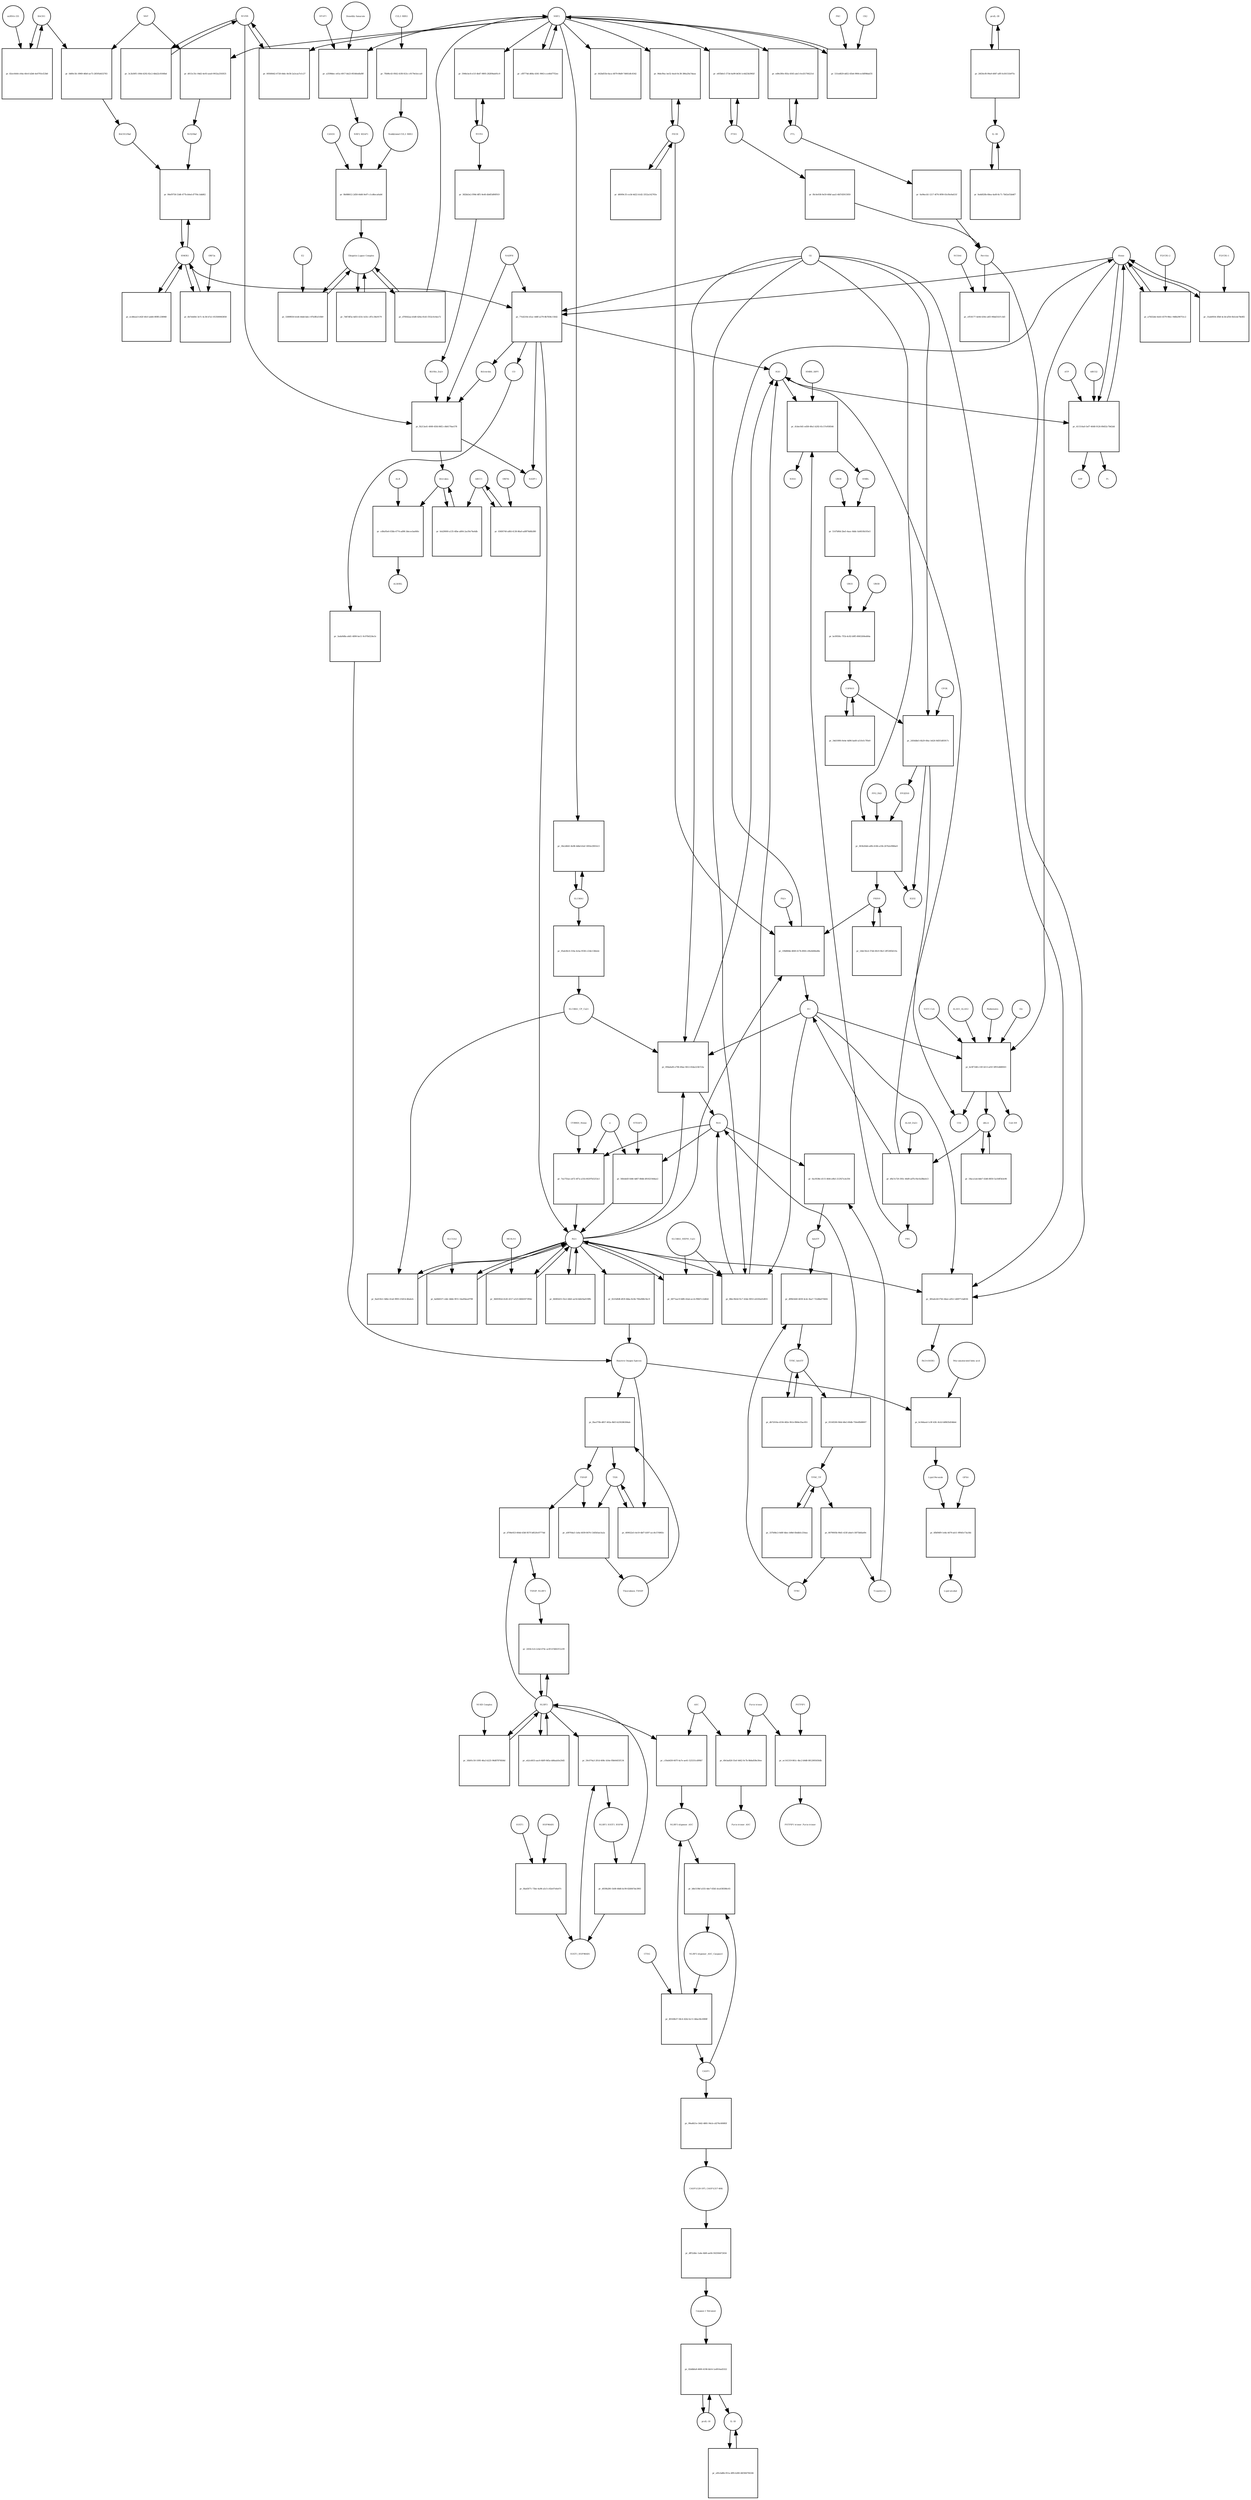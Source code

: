 strict digraph  {
Heme [annotation="urn_miriam_obo.chebi_CHEBI%3A30413", bipartite=0, cls="simple chemical", fontsize=4, label=Heme, shape=circle];
"pr_77ed210e-d1ac-448f-a279-8b7836c15fd2" [annotation="", bipartite=1, cls=process, fontsize=4, label="pr_77ed210e-d1ac-448f-a279-8b7836c15fd2", shape=square];
Biliverdin [annotation="urn_miriam_obo.chebi_CHEBI%3A17033", bipartite=0, cls="simple chemical", fontsize=4, label=Biliverdin, shape=circle];
HMOX1 [annotation="", bipartite=0, cls=macromolecule, fontsize=4, label=HMOX1, shape=circle];
O2 [annotation="urn_miriam_obo.chebi_CHEBI%3A15379", bipartite=0, cls="simple chemical", fontsize=4, label=O2, shape=circle];
NADPH [annotation="urn_miriam_obo.chebi_CHEBI%3A16474", bipartite=0, cls="simple chemical", fontsize=4, label=NADPH, shape=circle];
H2O [annotation="urn_miriam_obo.chebi_CHEBI%3A15377", bipartite=0, cls="simple chemical", fontsize=4, label=H2O, shape=circle];
"Fe2+" [annotation="urn_miriam_obo.chebi_CHEBI%3A29033", bipartite=0, cls="simple chemical", fontsize=4, label="Fe2+", shape=circle];
"NADP+" [annotation="urn_miriam_obo.chebi_CHEBI%3A18009", bipartite=0, cls="simple chemical", fontsize=4, label="NADP+", shape=circle];
CO [annotation="urn_miriam_obo.chebi_CHEBI%3A17245", bipartite=0, cls="simple chemical", fontsize=4, label=CO, shape=circle];
"pr_a7fd32de-6eb5-4579-98ec-948b290751c2" [annotation="", bipartite=1, cls=process, fontsize=4, label="pr_a7fd32de-6eb5-4579-98ec-948b290751c2", shape=square];
"FLVCR1-2" [annotation=urn_miriam_uniprot_Q9Y5Y0, bipartite=0, cls=macromolecule, fontsize=4, label="FLVCR1-2", shape=circle];
"pr_fb213a41-4069-45fd-86f2-c4b6170ae578" [annotation="", bipartite=1, cls=process, fontsize=4, label="pr_fb213a41-4069-45fd-86f2-c4b6170ae578", shape=square];
Bilirubin [annotation="urn_miriam_obo.chebi_CHEBI%3A16990", bipartite=0, cls="simple chemical", fontsize=4, label=Bilirubin, shape=circle];
BLVRB [annotation=urn_miriam_uniprot_P30043, bipartite=0, cls=macromolecule, fontsize=4, label=BLVRB, shape=circle];
"BLVRA_Zn2+" [annotation="urn_miriam_obo.chebi_CHEBI%3A29805|urn_miriam_uniprot_P53004", bipartite=0, cls=complex, fontsize=4, label="BLVRA_Zn2+", shape=circle];
"pr_feb29000-a135-4fbe-a804-2acf0e74e6db" [annotation="", bipartite=1, cls=process, fontsize=4, label="pr_feb29000-a135-4fbe-a804-2acf0e74e6db", shape=square];
ABCC1 [annotation="", bipartite=0, cls=macromolecule, fontsize=4, label=ABCC1, shape=circle];
"pr_cd9a95e6-03bb-4774-ad98-3dececba660c" [annotation="", bipartite=1, cls=process, fontsize=4, label="pr_cd9a95e6-03bb-4774-ad98-3dececba660c", shape=square];
ALB [annotation=urn_miriam_uniprot_P02768, bipartite=0, cls=macromolecule, fontsize=4, label=ALB, shape=circle];
"ALB/BIL" [annotation="urn_miriam_uniprot_P02768|urn_miriam_obo.chebi_CHEBI%3A16990", bipartite=0, cls=complex, fontsize=4, label="ALB/BIL", shape=circle];
NRF2 [annotation="", bipartite=0, cls=macromolecule, fontsize=4, label=NRF2, shape=circle];
"pr_d013c35c-04d2-4e93-aea0-9932a2503f25" [annotation="", bipartite=1, cls=process, fontsize=4, label="pr_d013c35c-04d2-4e93-aea0-9932a2503f25", shape=square];
MAF [annotation=urn_miriam_uniprot_O75444, bipartite=0, cls=macromolecule, fontsize=4, label=MAF, shape=circle];
"Nrf2/Maf" [annotation="", bipartite=0, cls=complex, fontsize=4, label="Nrf2/Maf", shape=circle];
"pr_0d00c5fc-8969-46b0-ae73-28595d432783" [annotation="", bipartite=1, cls=process, fontsize=4, label="pr_0d00c5fc-8969-46b0-ae73-28595d432783", shape=square];
BACH1 [annotation=urn_miriam_uniprot_O14867, bipartite=0, cls=macromolecule, fontsize=4, label=BACH1, shape=circle];
"BACH1/Maf" [annotation="", bipartite=0, cls=complex, fontsize=4, label="BACH1/Maf", shape=circle];
"pr_82ec6444-c64a-40c6-b2b6-4e0793cf23b0" [annotation="", bipartite=1, cls=process, fontsize=4, label="pr_82ec6444-c64a-40c6-b2b6-4e0793cf23b0", shape=square];
"miRNA-155" [annotation=urn_miriam_ncbigene_406947, bipartite=0, cls="nucleic acid feature", fontsize=4, label="miRNA-155", shape=circle];
"pr_90ef9758-53d6-477b-b0ed-d77f4c1ddd62" [annotation="", bipartite=1, cls=process, fontsize=4, label="pr_90ef9758-53d6-477b-b0ed-d77f4c1ddd62", shape=square];
PRIN9 [annotation="urn_miriam_obo.chebi_CHEBI%3A15430", bipartite=0, cls="simple chemical", fontsize=4, label=PRIN9, shape=circle];
"pr_1f8d86bb-4849-417b-8f40-c0fa0d48ed8e" [annotation="", bipartite=1, cls=process, fontsize=4, label="pr_1f8d86bb-4849-417b-8f40-c0fa0d48ed8e", shape=square];
FECH [annotation=urn_miriam_uniprot_P22830, bipartite=0, cls=macromolecule, fontsize=4, label=FECH, shape=circle];
"Pb2+" [annotation="urn_miriam_obo.chebi_CHEBI%3A27889", bipartite=0, cls="simple chemical", fontsize=4, label="Pb2+", shape=circle];
"H+" [annotation="urn_miriam_obo.chebi_CHEBI%3A15378", bipartite=0, cls="simple chemical", fontsize=4, label="H+", shape=circle];
"SUCC-CoA" [annotation="urn_miriam_obo.chebi_CHEBI%3A57292", bipartite=0, cls="simple chemical", fontsize=4, label="SUCC-CoA", shape=circle];
"pr_bc0f7248-c10f-4213-a01f-5ff01d488503" [annotation="", bipartite=1, cls=process, fontsize=4, label="pr_bc0f7248-c10f-4213-a01f-5ff01d488503", shape=square];
dALA [annotation="urn_miriam_obo.chebi_CHEBI%3A356416", bipartite=0, cls="simple chemical", fontsize=4, label=dALA, shape=circle];
ALAS1_ALAS2 [annotation="urn_miriam_uniprot_P13196|urn_miriam_uniprot_P22557", bipartite=0, cls=complex, fontsize=4, label=ALAS1_ALAS2, shape=circle];
Panhematin [annotation="urn_miriam_obo.chebi_CHEBI%3A50385", bipartite=0, cls="simple chemical", fontsize=4, label=Panhematin, shape=circle];
Gly [annotation="urn_miriam_obo.chebi_CHEBI%3A57305", bipartite=0, cls="simple chemical", fontsize=4, label=Gly, shape=circle];
"CoA-SH" [annotation="urn_miriam_obo.chebi_CHEBI%3A15346", bipartite=0, cls="simple chemical", fontsize=4, label="CoA-SH", shape=circle];
CO2 [annotation="urn_miriam_obo.chebi_CHEBI%3A16526", bipartite=0, cls="simple chemical", fontsize=4, label=CO2, shape=circle];
"pr_a3598dec-e61a-4917-bb23-f6540edfaf8f" [annotation="", bipartite=1, cls=process, fontsize=4, label="pr_a3598dec-e61a-4917-bb23-f6540edfaf8f", shape=square];
KEAP1 [annotation=urn_miriam_uniprot_Q14145, bipartite=0, cls=macromolecule, fontsize=4, label=KEAP1, shape=circle];
NRF2_KEAP1 [annotation="urn_miriam_uniprot_Q14145|urn_miriam_uniprot_Q16236", bipartite=0, cls=complex, fontsize=4, label=NRF2_KEAP1, shape=circle];
"Dimethly fumarate" [annotation="urn_miriam_obo.chebi_CHEBI%3A76004", bipartite=0, cls="simple chemical", fontsize=4, label="Dimethly fumarate", shape=circle];
"Ubiquitin Ligase Complex" [annotation="urn_miriam_uniprot_Q14145|urn_miriam_uniprot_Q15843|urn_miriam_uniprot_Q13618|urn_miriam_uniprot_P62877|urn_miriam_uniprot_Q16236|urn_miriam_uniprot_P0CG48|urn_miriam_pubmed_19940261|urn_miriam_interpro_IPR000608", bipartite=0, cls=complex, fontsize=4, label="Ubiquitin Ligase Complex", shape=circle];
"pr_7d67df5a-4d55-433c-b33c-cff1c36e9179" [annotation="", bipartite=1, cls=process, fontsize=4, label="pr_7d67df5a-4d55-433c-b33c-cff1c36e9179", shape=square];
"pr_d9a7a720-393c-46d9-ad7b-f4e1b28beb13" [annotation="", bipartite=1, cls=process, fontsize=4, label="pr_d9a7a720-393c-46d9-ad7b-f4e1b28beb13", shape=square];
PBG [annotation="urn_miriam_obo.chebi_CHEBI%3A58126", bipartite=0, cls="simple chemical", fontsize=4, label=PBG, shape=circle];
"ALAD_Zn2+" [annotation="urn_miriam_uniprot_P13716|urn_miriam_obo.chebi_CHEBI%3A29105", bipartite=0, cls=complex, fontsize=4, label="ALAD_Zn2+", shape=circle];
"pr_41dec0d1-ed58-49a1-b292-61c57e958546" [annotation="", bipartite=1, cls=process, fontsize=4, label="pr_41dec0d1-ed58-49a1-b292-61c57e958546", shape=square];
HMBL [annotation="urn_miriam_obo.chebi_CHEBI%3A57845", bipartite=0, cls="simple chemical", fontsize=4, label=HMBL, shape=circle];
HMBS_DIPY [annotation="urn_miriam_obo.chebi_CHEBI%3A36319|urn_miriam_uniprot_P08397", bipartite=0, cls=complex, fontsize=4, label=HMBS_DIPY, shape=circle];
"NH4+" [annotation="urn_miriam_obo.chebi_CHEBI%3A28938", bipartite=0, cls="simple chemical", fontsize=4, label="NH4+", shape=circle];
"pr_5147bf6d-2be5-4aac-8ddc-fa6610b193e5" [annotation="", bipartite=1, cls=process, fontsize=4, label="pr_5147bf6d-2be5-4aac-8ddc-fa6610b193e5", shape=square];
URO3 [annotation="urn_miriam_obo.chebi_CHEBI%3A15437", bipartite=0, cls="simple chemical", fontsize=4, label=URO3, shape=circle];
UROS [annotation=urn_miriam_uniprot_P10746, bipartite=0, cls=macromolecule, fontsize=4, label=UROS, shape=circle];
"pr_bc095f4c-7f1b-4c82-b9f5-8063260ed64a" [annotation="", bipartite=1, cls=process, fontsize=4, label="pr_bc095f4c-7f1b-4c82-b9f5-8063260ed64a", shape=square];
COPRO3 [annotation="urn_miriam_obo.chebi_CHEBI%3A15439", bipartite=0, cls="simple chemical", fontsize=4, label=COPRO3, shape=circle];
UROD [annotation=urn_miriam_uniprot_P06132, bipartite=0, cls=macromolecule, fontsize=4, label=UROD, shape=circle];
"pr_2456dbe5-6b29-49ac-b426-9d5f1d85917c" [annotation="", bipartite=1, cls=process, fontsize=4, label="pr_2456dbe5-6b29-49ac-b426-9d5f1d85917c", shape=square];
PPGEN9 [annotation="urn_miriam_obo.chebi_CHEBI%3A15435", bipartite=0, cls="simple chemical", fontsize=4, label=PPGEN9, shape=circle];
CPOX [annotation=urn_miriam_uniprot_P36551, bipartite=0, cls=macromolecule, fontsize=4, label=CPOX, shape=circle];
H2O2 [annotation="urn_miriam_obo.chebi_CHEBI%3A16240", bipartite=0, cls="simple chemical", fontsize=4, label=H2O2, shape=circle];
"pr_003b20dd-a4fb-4186-a33b-267b2e996be9" [annotation="", bipartite=1, cls=process, fontsize=4, label="pr_003b20dd-a4fb-4186-a33b-267b2e996be9", shape=square];
PPO_FAD [annotation="urn_miriam_obo.chebi_CHEBI%3A16238|urn_miriam_uniprot_P50336", bipartite=0, cls=complex, fontsize=4, label=PPO_FAD, shape=circle];
"pr_cfff774d-d68a-4361-9063-cce46d77f2ee" [annotation="", bipartite=1, cls=process, fontsize=4, label="pr_cfff774d-d68a-4361-9063-cce46d77f2ee", shape=square];
"pr_18aca1ab-bbb7-43d6-8850-5a1fdf5b3e96" [annotation="", bipartite=1, cls="uncertain process", fontsize=4, label="pr_18aca1ab-bbb7-43d6-8850-5a1fdf5b3e96", shape=square];
"pr_34d109f4-9e4e-4d96-ba60-a510cfc7f0e9" [annotation="", bipartite=1, cls="uncertain process", fontsize=4, label="pr_34d109f4-9e4e-4d96-ba60-a510cfc7f0e9", shape=square];
"pr_24dc56cd-37dd-49c9-94cf-2ff5385b51fa" [annotation="", bipartite=1, cls="uncertain process", fontsize=4, label="pr_24dc56cd-37dd-49c9-94cf-2ff5385b51fa", shape=square];
"Poly-unsaturated fatty acid" [annotation="urn_miriam_obo.chebi_CHEBI%3A26208", bipartite=0, cls="simple chemical", fontsize=4, label="Poly-unsaturated fatty acid", shape=circle];
"pr_6c944aed-1c9f-43fc-8cb3-bf8835d54bb4" [annotation="", bipartite=1, cls=process, fontsize=4, label="pr_6c944aed-1c9f-43fc-8cb3-bf8835d54bb4", shape=square];
"Lipid Peroxide" [annotation="urn_miriam_obo.chebi_CHEBI%3A61051", bipartite=0, cls="simple chemical", fontsize=4, label="Lipid Peroxide", shape=circle];
"Reactive Oxygen Species" [annotation="urn_miriam_obo.chebi_CHEBI%3A26523", bipartite=0, cls="simple chemical", fontsize=4, label="Reactive Oxygen Species", shape=circle];
"pr_385a6cb9-f7b5-4bee-a052-1d6977cbd036" [annotation="", bipartite=1, cls=process, fontsize=4, label="pr_385a6cb9-f7b5-4bee-a052-1d6977cbd036", shape=square];
"Fe(3+)O(OH)" [annotation="urn_miriam_obo.chebi_CHEBI%3A78619", bipartite=0, cls="simple chemical", fontsize=4, label="Fe(3+)O(OH)", shape=circle];
Ferritin [annotation=urn_miriam_uniprot_P02794, bipartite=0, cls=complex, fontsize=4, label=Ferritin, shape=circle];
"pr_9ad15fe1-0d6e-41a6-9993-25453c46abcb" [annotation="", bipartite=1, cls=process, fontsize=4, label="pr_9ad15fe1-0d6e-41a6-9993-25453c46abcb", shape=square];
"SLC40A1_CP_Cu2+" [annotation="urn_miriam_uniprot_P00450|urn_miriam_uniprot_Q9NP59|urn_miriam_obo.chebi_CHEBI%3A29036", bipartite=0, cls=complex, fontsize=4, label="SLC40A1_CP_Cu2+", shape=circle];
"pr_094a6af6-e796-49ae-9412-65da223b723a" [annotation="", bipartite=1, cls=process, fontsize=4, label="pr_094a6af6-e796-49ae-9412-65da223b723a", shape=square];
"Fe3+" [annotation="urn_miriam_obo.chebi_CHEBI%3A29034", bipartite=0, cls="simple chemical", fontsize=4, label="Fe3+", shape=circle];
SLC40A1 [annotation=urn_miriam_ncbigene_30061, bipartite=0, cls="nucleic acid feature", fontsize=4, label=SLC40A1, shape=circle];
"pr_30e2d0d1-8e98-4dbd-b5ef-3092e2901b13" [annotation="", bipartite=1, cls=process, fontsize=4, label="pr_30e2d0d1-8e98-4dbd-b5ef-3092e2901b13", shape=square];
FTH1 [annotation=urn_miriam_ncbigene_2495, bipartite=0, cls="nucleic acid feature", fontsize=4, label=FTH1, shape=circle];
"pr_e0f3bfe5-573d-4a99-b636-1c6d23b3982f" [annotation="", bipartite=1, cls=process, fontsize=4, label="pr_e0f3bfe5-573d-4a99-b636-1c6d23b3982f", shape=square];
FTL [annotation=urn_miriam_ncbigene_2512, bipartite=0, cls="nucleic acid feature", fontsize=4, label=FTL, shape=circle];
"pr_ed9e3f0e-f83a-4565-adc5-0cd31706221d" [annotation="", bipartite=1, cls=process, fontsize=4, label="pr_ed9e3f0e-f83a-4565-adc5-0cd31706221d", shape=square];
"pr_f8c0e938-9e59-40bf-aaa5-4fd7d5915959" [annotation="", bipartite=1, cls=process, fontsize=4, label="pr_f8c0e938-9e59-40bf-aaa5-4fd7d5915959", shape=square];
"pr_0a94ecb5-1217-4f76-9f99-03cf0e9a631f" [annotation="", bipartite=1, cls=process, fontsize=4, label="pr_0a94ecb5-1217-4f76-9f99-03cf0e9a631f", shape=square];
"pr_96dcf9ac-be52-4ea0-8c38-386a20a7daaa" [annotation="", bipartite=1, cls=process, fontsize=4, label="pr_96dcf9ac-be52-4ea0-8c38-386a20a7daaa", shape=square];
"pr_d6009c35-ce3d-4d22-b1d2-3352a142765e" [annotation="", bipartite=1, cls=process, fontsize=4, label="pr_d6009c35-ce3d-4d22-b1d2-3352a142765e", shape=square];
"pr_ecd6eae3-e62f-40cf-add4-0f0ffc238968" [annotation="", bipartite=1, cls=process, fontsize=4, label="pr_ecd6eae3-e62f-40cf-add4-0f0ffc238968", shape=square];
BLVRA [annotation=urn_miriam_ncbigene_644, bipartite=0, cls="nucleic acid feature", fontsize=4, label=BLVRA, shape=circle];
"pr_5946cbc8-e11f-4b47-9895-282f06ab91c9" [annotation="", bipartite=1, cls=process, fontsize=4, label="pr_5946cbc8-e11f-4b47-9895-282f06ab91c9", shape=square];
"pr_00568442-6728-44dc-8e58-2a3caa7e1c27" [annotation="", bipartite=1, cls=process, fontsize=4, label="pr_00568442-6728-44dc-8e58-2a3caa7e1c27", shape=square];
"pr_3c2b30f5-100d-4292-82c2-4bb22c8166bd" [annotation="", bipartite=1, cls=process, fontsize=4, label="pr_3c2b30f5-100d-4292-82c2-4bb22c8166bd", shape=square];
"pr_382bb3e2-f99d-4ff5-9e40-db4f5d90f919" [annotation="", bipartite=1, cls=process, fontsize=4, label="pr_382bb3e2-f99d-4ff5-9e40-db4f5d90f919", shape=square];
"pr_05ab36c6-316a-4cba-9558-c23dc13bfa4c" [annotation="", bipartite=1, cls=process, fontsize=4, label="pr_05ab36c6-316a-4cba-9558-c23dc13bfa4c", shape=square];
"pr_cff18177-4e9d-430e-a4f3-96bd31b7c3d3" [annotation="", bipartite=1, cls=process, fontsize=4, label="pr_cff18177-4e9d-430e-a4f3-96bd31b7c3d3", shape=square];
NCOA4 [annotation=urn_miriam_uniprot_Q13772, bipartite=0, cls=macromolecule, fontsize=4, label=NCOA4, shape=circle];
"pr_7ea755ae-a472-4f7a-a31b-60297b5253e3" [annotation="", bipartite=1, cls=process, fontsize=4, label="pr_7ea755ae-a472-4f7a-a31b-60297b5253e3", shape=square];
CYBRD1_Heme [annotation="urn_miriam_uniprot_Q53TN4|urn_miriam_obo.chebi_CHEBI%3A30413", bipartite=0, cls=complex, fontsize=4, label=CYBRD1_Heme, shape=circle];
"e-" [annotation="urn_miriam_obo.chebi_CHEBI%3A10545", bipartite=0, cls="simple chemical", fontsize=4, label="e-", shape=circle];
"pr_be68d537-cddc-4b8e-9f15-14ad5bea0798" [annotation="", bipartite=1, cls=process, fontsize=4, label="pr_be68d537-cddc-4b8e-9f15-14ad5bea0798", shape=square];
SLC11A2 [annotation=urn_miriam_uniprot_P49281, bipartite=0, cls=macromolecule, fontsize=4, label=SLC11A2, shape=circle];
"pr_6fbf06f9-1e8a-4479-ab11-9f9d1e73a34b" [annotation="", bipartite=1, cls=process, fontsize=4, label="pr_6fbf06f9-1e8a-4479-ab11-9f9d1e73a34b", shape=square];
"Lipid alcohol" [annotation="urn_miriam_obo.chebi_CHEBI%3A24026", bipartite=0, cls="simple chemical", fontsize=4, label="Lipid alcohol", shape=circle];
GPX4 [annotation=urn_miriam_uniprot_P36969, bipartite=0, cls=macromolecule, fontsize=4, label=GPX4, shape=circle];
"pr_6b7eb40e-3e7c-4c36-b7a1-053500063858" [annotation="", bipartite=1, cls=process, fontsize=4, label="pr_6b7eb40e-3e7c-4c36-b7a1-053500063858", shape=square];
ORF3a [annotation="urn_miriam_uniprot_P0DTC3|urn_miriam_taxonomy_2697049", bipartite=0, cls=macromolecule, fontsize=4, label=ORF3a, shape=circle];
"pr_8225dfd8-df29-4bba-8c6b-700a968c9ec9" [annotation="", bipartite=1, cls=process, fontsize=4, label="pr_8225dfd8-df29-4bba-8c6b-700a968c9ec9", shape=square];
"pr_036f4740-a8fd-4138-86a0-ad9f76d6b380" [annotation="", bipartite=1, cls=process, fontsize=4, label="pr_036f4740-a8fd-4138-86a0-ad9f76d6b380", shape=square];
ORF9c [annotation=urn_miriam_taxonomy_2697049, bipartite=0, cls=macromolecule, fontsize=4, label=ORF9c, shape=circle];
CUL3_RBX1 [annotation="urn_miriam_uniprot_Q13618|urn_miriam_uniprot_P62877", bipartite=0, cls=complex, fontsize=4, label=CUL3_RBX1, shape=circle];
"pr_7fb98c43-9562-41f8-923c-c9179e5ecca0" [annotation="", bipartite=1, cls=process, fontsize=4, label="pr_7fb98c43-9562-41f8-923c-c9179e5ecca0", shape=square];
"Neddylated CUL3_RBX1" [annotation="urn_miriam_uniprot_Q15843|urn_miriam_uniprot_Q13618|urn_miriam_uniprot_P62877", bipartite=0, cls=complex, fontsize=4, label="Neddylated CUL3_RBX1", shape=circle];
"pr_642bd55b-6aca-4879-86d9-7d661dfc8342" [annotation="", bipartite=1, cls=process, fontsize=4, label="pr_642bd55b-6aca-4879-86d9-7d661dfc8342", shape=square];
"pr_9b088612-2d58-44d6-9e97-c1cd6eca0ab6" [annotation="", bipartite=1, cls=process, fontsize=4, label="pr_9b088612-2d58-44d6-9e97-c1cd6eca0ab6", shape=square];
CAND1 [annotation=urn_miriam_uniprot_Q86VP6, bipartite=0, cls=macromolecule, fontsize=4, label=CAND1, shape=circle];
E2 [annotation=urn_miriam_interpro_IPR000608, bipartite=0, cls=macromolecule, fontsize=4, label=E2, shape=circle];
"pr_5389f650-b1d4-44dd-bdcc-87b3ffa510b9" [annotation="", bipartite=1, cls=process, fontsize=4, label="pr_5389f650-b1d4-44dd-bdcc-87b3ffa510b9", shape=square];
"pr_531ed829-dd52-45b4-9904-ecfdf98daf35" [annotation="", bipartite=1, cls=process, fontsize=4, label="pr_531ed829-dd52-45b4-9904-ecfdf98daf35", shape=square];
PKC [annotation="urn_miriam_pubmed_12198130|urn_miriam_interpro_IPR012233", bipartite=0, cls=macromolecule, fontsize=4, label=PKC, shape=circle];
CK2 [annotation="", bipartite=0, cls=macromolecule, fontsize=4, label=CK2, shape=circle];
"pr_31ab0934-3fb8-4c3d-af56-0b3cde78e8f2" [annotation="", bipartite=1, cls=process, fontsize=4, label="pr_31ab0934-3fb8-4c3d-af56-0b3cde78e8f2", shape=square];
"FLVCR1-1" [annotation=urn_miriam_uniprot_Q9Y5Y0, bipartite=0, cls=macromolecule, fontsize=4, label="FLVCR1-1", shape=circle];
"pr_411514a0-5ef7-4648-9126-89d52c7b62dd" [annotation="", bipartite=1, cls=process, fontsize=4, label="pr_411514a0-5ef7-4648-9126-89d52c7b62dd", shape=square];
ABCG2 [annotation=urn_miriam_uniprot_Q9UNQ0, bipartite=0, cls="macromolecule multimer", fontsize=4, label=ABCG2, shape=circle];
ATP [annotation="urn_miriam_obo.chebi_CHEBI%3A30616", bipartite=0, cls="simple chemical", fontsize=4, label=ATP, shape=circle];
Pi [annotation="urn_miriam_obo.chebi_CHEBI%3A18367", bipartite=0, cls="simple chemical", fontsize=4, label=Pi, shape=circle];
ADP [annotation="urn_miriam_obo.chebi_CHEBI%3A456216", bipartite=0, cls="simple chemical", fontsize=4, label=ADP, shape=circle];
"pr_6877aac9-0df6-43ab-accb-f9667c22dfe6" [annotation="", bipartite=1, cls=process, fontsize=4, label="pr_6877aac9-0df6-43ab-accb-f9667c22dfe6", shape=square];
"SLC40A1_HEPH_Cu2+" [annotation="urn_miriam_uniprot_Q9BQS7|urn_miriam_uniprot_Q9NP59|urn_miriam_obo.chebi_CHEBI%3A28694", bipartite=0, cls=complex, fontsize=4, label="SLC40A1_HEPH_Cu2+", shape=circle];
"pr_88ec9b3d-f3c7-43de-9053-e4165ed1d931" [annotation="", bipartite=1, cls=process, fontsize=4, label="pr_88ec9b3d-f3c7-43de-9053-e4165ed1d931", shape=square];
"pr_0acf638e-d115-4fd4-a9b3-212927a3e356" [annotation="", bipartite=1, cls=process, fontsize=4, label="pr_0acf638e-d115-4fd4-a9b3-212927a3e356", shape=square];
Transferrin [annotation=urn_miriam_uniprot_P02787, bipartite=0, cls=macromolecule, fontsize=4, label=Transferrin, shape=circle];
holoTF [annotation="urn_miriam_uniprot_P02787|urn_miriam_obo.chebi_CHEBI%3A29034", bipartite=0, cls=complex, fontsize=4, label=holoTF, shape=circle];
TFRC [annotation=urn_miriam_uniprot_P02786, bipartite=0, cls="macromolecule multimer", fontsize=4, label=TFRC, shape=circle];
"pr_d99b5440-4659-4cdc-8aa7-722d8a670404" [annotation="", bipartite=1, cls=process, fontsize=4, label="pr_d99b5440-4659-4cdc-8aa7-722d8a670404", shape=square];
TFRC_holoTF [annotation="urn_miriam_uniprot_P02787|urn_miriam_obo.chebi_CHEBI%3A29034|urn_miriam_uniprot_P02786", bipartite=0, cls=complex, fontsize=4, label=TFRC_holoTF, shape=circle];
"pr_db72016a-d194-482e-9fcb-f866e35ac851" [annotation="", bipartite=1, cls=process, fontsize=4, label="pr_db72016a-d194-482e-9fcb-f866e35ac851", shape=square];
"pr_0516f200-f46d-48e3-80db-750e6fb88007" [annotation="", bipartite=1, cls=process, fontsize=4, label="pr_0516f200-f46d-48e3-80db-750e6fb88007", shape=square];
TFRC_TF [annotation="urn_miriam_uniprot_P02787|urn_miriam_uniprot_P02786", bipartite=0, cls=complex, fontsize=4, label=TFRC_TF, shape=circle];
"pr_56febb5f-fd46-4d67-88db-d918219d4ae2" [annotation="", bipartite=1, cls=process, fontsize=4, label="pr_56febb5f-fd46-4d67-88db-d918219d4ae2", shape=square];
STEAP3 [annotation=urn_miriam_uniprot_Q658P3, bipartite=0, cls=macromolecule, fontsize=4, label=STEAP3, shape=circle];
"pr_3669392d-41d5-4317-a523-66845973f9dc" [annotation="", bipartite=1, cls=process, fontsize=4, label="pr_3669392d-41d5-4317-a523-66845973f9dc", shape=square];
MCOLN1 [annotation=urn_miriam_uniprot_Q9GZU1, bipartite=0, cls=macromolecule, fontsize=4, label=MCOLN1, shape=circle];
"pr_66083d31-f2e2-44b5-ae54-bbfe9ad339fb" [annotation="", bipartite=1, cls=process, fontsize=4, label="pr_66083d31-f2e2-44b5-ae54-bbfe9ad339fb", shape=square];
"pr_337b9bc2-0d0f-4bec-b9b0-fb4db5c254aa" [annotation="", bipartite=1, cls=process, fontsize=4, label="pr_337b9bc2-0d0f-4bec-b9b0-fb4db5c254aa", shape=square];
"pr_8079005b-90d1-433f-a8a0-c5875bfda49c" [annotation="", bipartite=1, cls=process, fontsize=4, label="pr_8079005b-90d1-433f-a8a0-c5875bfda49c", shape=square];
"pr_d78562aa-b5d0-426a-81d1-f352c0c6ea72" [annotation="", bipartite=1, cls=process, fontsize=4, label="pr_d78562aa-b5d0-426a-81d1-f352c0c6ea72", shape=square];
Thioredoxin_TXNIP [annotation="urn_miriam_uniprot_P10599|urn_miriam_uniprot_Q9H3M7", bipartite=0, cls=complex, fontsize=4, label=Thioredoxin_TXNIP, shape=circle];
"pr_fbacf70b-d857-402a-8bf3-b230286384ab" [annotation="", bipartite=1, cls=process, fontsize=4, label="pr_fbacf70b-d857-402a-8bf3-b230286384ab", shape=square];
TXNIP [annotation=urn_miriam_uniprot_Q9H3M7, bipartite=0, cls=macromolecule, fontsize=4, label=TXNIP, shape=circle];
TXN [annotation=urn_miriam_uniprot_P10599, bipartite=0, cls=macromolecule, fontsize=4, label=TXN, shape=circle];
NLRP3 [annotation=urn_miriam_uniprot_Q96P20, bipartite=0, cls=macromolecule, fontsize=4, label=NLRP3, shape=circle];
"pr_16b91c50-1095-46a3-b225-96d87876fd4d" [annotation="", bipartite=1, cls=process, fontsize=4, label="pr_16b91c50-1095-46a3-b225-96d87876fd4d", shape=square];
"Nf-KB Complex" [annotation="urn_miriam_uniprot_P19838|urn_miriam_uniprot_Q04206|urn_miriam_uniprot_Q00653", bipartite=0, cls=complex, fontsize=4, label="Nf-KB Complex", shape=circle];
"pr_eb2cd455-aac6-4bf9-9d5a-dd6aab5e20d5" [annotation="", bipartite=1, cls=process, fontsize=4, label="pr_eb2cd455-aac6-4bf9-9d5a-dd6aab5e20d5", shape=square];
"pr_609022e5-4e19-4bf7-b597-acc8c574983c" [annotation="", bipartite=1, cls=process, fontsize=4, label="pr_609022e5-4e19-4bf7-b597-acc8c574983c", shape=square];
"pr_a09764a5-1a6a-4039-8476-13d5b5ae3a2a" [annotation="", bipartite=1, cls=process, fontsize=4, label="pr_a09764a5-1a6a-4039-8476-13d5b5ae3a2a", shape=square];
HSP90AB1 [annotation=urn_miriam_uniprot_P08238, bipartite=0, cls=macromolecule, fontsize=4, label=HSP90AB1, shape=circle];
"pr_0ba83f71-73be-4a96-a5c5-c82e07e6e07c" [annotation="", bipartite=1, cls=process, fontsize=4, label="pr_0ba83f71-73be-4a96-a5c5-c82e07e6e07c", shape=square];
SUGT1 [annotation=urn_miriam_uniprot_Q9Y2Z0, bipartite=0, cls=macromolecule, fontsize=4, label=SUGT1, shape=circle];
SUGT1_HSP90AB1 [annotation="urn_miriam_uniprot_P08238|urn_miriam_uniprot_Q9Y2Z0", bipartite=0, cls=complex, fontsize=4, label=SUGT1_HSP90AB1, shape=circle];
"pr_59c074a3-201d-408c-b54e-f0b64455f134" [annotation="", bipartite=1, cls=process, fontsize=4, label="pr_59c074a3-201d-408c-b54e-f0b64455f134", shape=square];
NLRP3_SUGT1_HSP90 [annotation="urn_miriam_uniprot_P08238|urn_miriam_uniprot_Q96P20|urn_miriam_uniprot_Q9Y2Z0", bipartite=0, cls=complex, fontsize=4, label=NLRP3_SUGT1_HSP90, shape=circle];
"pr_d706e923-664d-43bf-857f-b8520c8777dd" [annotation="", bipartite=1, cls=process, fontsize=4, label="pr_d706e923-664d-43bf-857f-b8520c8777dd", shape=square];
TXNIP_NLRP3 [annotation="urn_miriam_uniprot_Q9H3M7|urn_miriam_uniprot_Q96P20", bipartite=0, cls=complex, fontsize=4, label=TXNIP_NLRP3, shape=circle];
"pr_c50a0d30-667f-4a7e-ae41-525331cd99b7" [annotation="", bipartite=1, cls=process, fontsize=4, label="pr_c50a0d30-667f-4a7e-ae41-525331cd99b7", shape=square];
ASC [annotation=urn_miriam_uniprot_Q9ULZ3, bipartite=0, cls=macromolecule, fontsize=4, label=ASC, shape=circle];
"NLRP3 oligomer_ASC" [annotation="urn_miriam_uniprot_Q9ULZ3|urn_miriam_obo.chebi_CHEBI%3A36080", bipartite=0, cls=complex, fontsize=4, label="NLRP3 oligomer_ASC", shape=circle];
"pr_b8e519bf-a555-4de7-83b5-dca038386c65" [annotation="", bipartite=1, cls=process, fontsize=4, label="pr_b8e519bf-a555-4de7-83b5-dca038386c65", shape=square];
CASP1 [annotation=urn_miriam_uniprot_P29466, bipartite=0, cls=macromolecule, fontsize=4, label=CASP1, shape=circle];
"NLRP3 oligomer_ASC_Caspase1" [annotation="urn_miriam_uniprot_P29466|urn_miriam_uniprot_Q9ULZ3", bipartite=0, cls=complex, fontsize=4, label="NLRP3 oligomer_ASC_Caspase1", shape=circle];
"pr_49cba826-55ef-4462-9c7b-9b8a838e30ee" [annotation="", bipartite=1, cls=process, fontsize=4, label="pr_49cba826-55ef-4462-9c7b-9b8a838e30ee", shape=square];
"Pyrin trimer" [annotation=urn_miriam_uniprot_O15553, bipartite=0, cls=complex, fontsize=4, label="Pyrin trimer", shape=circle];
"Pyrin trimer_ASC" [annotation="urn_miriam_uniprot_O15553|urn_miriam_uniprot_Q9ULZ3", bipartite=0, cls=complex, fontsize=4, label="Pyrin trimer_ASC", shape=circle];
"pr_ec141319-861c-4bc2-b9d8-0812005650db" [annotation="", bipartite=1, cls=process, fontsize=4, label="pr_ec141319-861c-4bc2-b9d8-0812005650db", shape=square];
PSTPIP1 [annotation=urn_miriam_uniprot_O43586, bipartite=0, cls="macromolecule multimer", fontsize=4, label=PSTPIP1, shape=circle];
"PSTPIP1 trimer_Pyrin trimer" [annotation="urn_miriam_uniprot_O15553|urn_miriam_uniprot_O43586", bipartite=0, cls=complex, fontsize=4, label="PSTPIP1 trimer_Pyrin trimer", shape=circle];
"pr_49160b37-58c4-42b2-bc11-b8ae36c6908f" [annotation="", bipartite=1, cls=process, fontsize=4, label="pr_49160b37-58c4-42b2-bc11-b8ae36c6908f", shape=square];
CTSG [annotation=urn_miriam_uniprot_P08311, bipartite=0, cls=macromolecule, fontsize=4, label=CTSG, shape=circle];
"pr_99ad621e-3442-4881-94cb-cd276c60085f" [annotation="", bipartite=1, cls=process, fontsize=4, label="pr_99ad621e-3442-4881-94cb-cd276c60085f", shape=square];
"CASP1(120-197)_CASP1(317-404)" [annotation=urn_miriam_uniprot_P29466, bipartite=0, cls=complex, fontsize=4, label="CASP1(120-197)_CASP1(317-404)", shape=circle];
"pr_dff52dbc-1a4e-4bf6-ae04-592594472654" [annotation="", bipartite=1, cls=process, fontsize=4, label="pr_dff52dbc-1a4e-4bf6-ae04-592594472654", shape=square];
"Caspase-1 Tetramer" [annotation=urn_miriam_uniprot_P29466, bipartite=0, cls="complex multimer", fontsize=4, label="Caspase-1 Tetramer", shape=circle];
"proIL-1B" [annotation=urn_miriam_uniprot_P01584, bipartite=0, cls=macromolecule, fontsize=4, label="proIL-1B", shape=circle];
"pr_26f26cf8-99a9-4087-afff-fe30151b975c" [annotation="", bipartite=1, cls=process, fontsize=4, label="pr_26f26cf8-99a9-4087-afff-fe30151b975c", shape=square];
"IL-1B" [annotation=urn_miriam_uniprot_P01584, bipartite=0, cls=macromolecule, fontsize=4, label="IL-1B", shape=circle];
"pr_9a4d020b-68ea-4a49-8c71-7b02ef1bb4f7" [annotation="", bipartite=1, cls="omitted process", fontsize=4, label="pr_9a4d020b-68ea-4a49-8c71-7b02ef1bb4f7", shape=square];
"pr_2450c3c4-2cbd-474c-ac0f-b7d441f12c09" [annotation="", bipartite=1, cls=process, fontsize=4, label="pr_2450c3c4-2cbd-474c-ac0f-b7d441f12c09", shape=square];
"proIL-18" [annotation=urn_miriam_uniprot_Q14116, bipartite=0, cls=macromolecule, fontsize=4, label="proIL-18", shape=circle];
"pr_02ddbfa8-4600-4196-bb14-1a4914ad3322" [annotation="", bipartite=1, cls=process, fontsize=4, label="pr_02ddbfa8-4600-4196-bb14-1a4914ad3322", shape=square];
"IL-18" [annotation=urn_miriam_uniprot_Q14116, bipartite=0, cls=macromolecule, fontsize=4, label="IL-18", shape=circle];
"pr_e85cbd6b-951a-4ff6-b280-46f384794166" [annotation="", bipartite=1, cls="omitted process", fontsize=4, label="pr_e85cbd6b-951a-4ff6-b280-46f384794166", shape=square];
"pr_3ada9d8a-a6d1-4890-be11-9c97b0224e3c" [annotation="", bipartite=1, cls=process, fontsize=4, label="pr_3ada9d8a-a6d1-4890-be11-9c97b0224e3c", shape=square];
"pr_d039b280-1b08-48d6-bc99-826847de3993" [annotation="", bipartite=1, cls=process, fontsize=4, label="pr_d039b280-1b08-48d6-bc99-826847de3993", shape=square];
Heme -> "pr_77ed210e-d1ac-448f-a279-8b7836c15fd2"  [annotation="", interaction_type=consumption];
Heme -> "pr_a7fd32de-6eb5-4579-98ec-948b290751c2"  [annotation="", interaction_type=consumption];
Heme -> "pr_bc0f7248-c10f-4213-a01f-5ff01d488503"  [annotation=urn_miriam_pubmed_25446301, interaction_type=inhibition];
Heme -> "pr_31ab0934-3fb8-4c3d-af56-0b3cde78e8f2"  [annotation="", interaction_type=consumption];
Heme -> "pr_411514a0-5ef7-4648-9126-89d52c7b62dd"  [annotation="", interaction_type=consumption];
"pr_77ed210e-d1ac-448f-a279-8b7836c15fd2" -> Biliverdin  [annotation="", interaction_type=production];
"pr_77ed210e-d1ac-448f-a279-8b7836c15fd2" -> H2O  [annotation="", interaction_type=production];
"pr_77ed210e-d1ac-448f-a279-8b7836c15fd2" -> "Fe2+"  [annotation="", interaction_type=production];
"pr_77ed210e-d1ac-448f-a279-8b7836c15fd2" -> "NADP+"  [annotation="", interaction_type=production];
"pr_77ed210e-d1ac-448f-a279-8b7836c15fd2" -> CO  [annotation="", interaction_type=production];
Biliverdin -> "pr_fb213a41-4069-45fd-86f2-c4b6170ae578"  [annotation="", interaction_type=consumption];
HMOX1 -> "pr_77ed210e-d1ac-448f-a279-8b7836c15fd2"  [annotation="", interaction_type=catalysis];
HMOX1 -> "pr_90ef9758-53d6-477b-b0ed-d77f4c1ddd62"  [annotation="", interaction_type=consumption];
HMOX1 -> "pr_ecd6eae3-e62f-40cf-add4-0f0ffc238968"  [annotation="", interaction_type=consumption];
HMOX1 -> "pr_6b7eb40e-3e7c-4c36-b7a1-053500063858"  [annotation="", interaction_type=consumption];
O2 -> "pr_77ed210e-d1ac-448f-a279-8b7836c15fd2"  [annotation="", interaction_type=consumption];
O2 -> "pr_2456dbe5-6b29-49ac-b426-9d5f1d85917c"  [annotation="", interaction_type=consumption];
O2 -> "pr_003b20dd-a4fb-4186-a33b-267b2e996be9"  [annotation="", interaction_type=consumption];
O2 -> "pr_385a6cb9-f7b5-4bee-a052-1d6977cbd036"  [annotation="", interaction_type=consumption];
O2 -> "pr_094a6af6-e796-49ae-9412-65da223b723a"  [annotation="", interaction_type=consumption];
O2 -> "pr_88ec9b3d-f3c7-43de-9053-e4165ed1d931"  [annotation="", interaction_type=consumption];
NADPH -> "pr_77ed210e-d1ac-448f-a279-8b7836c15fd2"  [annotation="", interaction_type=consumption];
NADPH -> "pr_fb213a41-4069-45fd-86f2-c4b6170ae578"  [annotation="", interaction_type=consumption];
H2O -> "pr_41dec0d1-ed58-49a1-b292-61c57e958546"  [annotation="", interaction_type=consumption];
H2O -> "pr_411514a0-5ef7-4648-9126-89d52c7b62dd"  [annotation="", interaction_type=consumption];
"Fe2+" -> "pr_1f8d86bb-4849-417b-8f40-c0fa0d48ed8e"  [annotation="", interaction_type=consumption];
"Fe2+" -> "pr_385a6cb9-f7b5-4bee-a052-1d6977cbd036"  [annotation="", interaction_type=consumption];
"Fe2+" -> "pr_9ad15fe1-0d6e-41a6-9993-25453c46abcb"  [annotation="", interaction_type=consumption];
"Fe2+" -> "pr_094a6af6-e796-49ae-9412-65da223b723a"  [annotation="", interaction_type=consumption];
"Fe2+" -> "pr_be68d537-cddc-4b8e-9f15-14ad5bea0798"  [annotation="", interaction_type=consumption];
"Fe2+" -> "pr_8225dfd8-df29-4bba-8c6b-700a968c9ec9"  [annotation="urn_miriam_pubmed_26794443|urn_miriam_pubmed_30692038", interaction_type=catalysis];
"Fe2+" -> "pr_6877aac9-0df6-43ab-accb-f9667c22dfe6"  [annotation="", interaction_type=consumption];
"Fe2+" -> "pr_88ec9b3d-f3c7-43de-9053-e4165ed1d931"  [annotation="", interaction_type=consumption];
"Fe2+" -> "pr_3669392d-41d5-4317-a523-66845973f9dc"  [annotation="", interaction_type=consumption];
"Fe2+" -> "pr_66083d31-f2e2-44b5-ae54-bbfe9ad339fb"  [annotation="", interaction_type=consumption];
CO -> "pr_3ada9d8a-a6d1-4890-be11-9c97b0224e3c"  [annotation="urn_miriam_pubmed_28356568|urn_miriam_pubmed_25770182", interaction_type=inhibition];
"pr_a7fd32de-6eb5-4579-98ec-948b290751c2" -> Heme  [annotation="", interaction_type=production];
"FLVCR1-2" -> "pr_a7fd32de-6eb5-4579-98ec-948b290751c2"  [annotation="", interaction_type=catalysis];
"pr_fb213a41-4069-45fd-86f2-c4b6170ae578" -> Bilirubin  [annotation="", interaction_type=production];
"pr_fb213a41-4069-45fd-86f2-c4b6170ae578" -> "NADP+"  [annotation="", interaction_type=production];
Bilirubin -> "pr_feb29000-a135-4fbe-a804-2acf0e74e6db"  [annotation="", interaction_type=consumption];
Bilirubin -> "pr_cd9a95e6-03bb-4774-ad98-3dececba660c"  [annotation="", interaction_type=consumption];
BLVRB -> "pr_fb213a41-4069-45fd-86f2-c4b6170ae578"  [annotation="", interaction_type=catalysis];
BLVRB -> "pr_00568442-6728-44dc-8e58-2a3caa7e1c27"  [annotation="", interaction_type=consumption];
BLVRB -> "pr_3c2b30f5-100d-4292-82c2-4bb22c8166bd"  [annotation="", interaction_type=consumption];
"BLVRA_Zn2+" -> "pr_fb213a41-4069-45fd-86f2-c4b6170ae578"  [annotation="", interaction_type=catalysis];
"pr_feb29000-a135-4fbe-a804-2acf0e74e6db" -> Bilirubin  [annotation="", interaction_type=production];
ABCC1 -> "pr_feb29000-a135-4fbe-a804-2acf0e74e6db"  [annotation="", interaction_type=catalysis];
ABCC1 -> "pr_036f4740-a8fd-4138-86a0-ad9f76d6b380"  [annotation="", interaction_type=consumption];
"pr_cd9a95e6-03bb-4774-ad98-3dececba660c" -> "ALB/BIL"  [annotation="", interaction_type=production];
ALB -> "pr_cd9a95e6-03bb-4774-ad98-3dececba660c"  [annotation="", interaction_type=consumption];
NRF2 -> "pr_d013c35c-04d2-4e93-aea0-9932a2503f25"  [annotation="", interaction_type=consumption];
NRF2 -> "pr_a3598dec-e61a-4917-bb23-f6540edfaf8f"  [annotation="", interaction_type=consumption];
NRF2 -> "pr_cfff774d-d68a-4361-9063-cce46d77f2ee"  [annotation="", interaction_type=consumption];
NRF2 -> "pr_30e2d0d1-8e98-4dbd-b5ef-3092e2901b13"  [annotation=urn_miriam_pubmed_30692038, interaction_type=catalysis];
NRF2 -> "pr_e0f3bfe5-573d-4a99-b636-1c6d23b3982f"  [annotation=urn_miriam_pubmed_30692038, interaction_type=catalysis];
NRF2 -> "pr_ed9e3f0e-f83a-4565-adc5-0cd31706221d"  [annotation=urn_miriam_pubmed_30692038, interaction_type=catalysis];
NRF2 -> "pr_96dcf9ac-be52-4ea0-8c38-386a20a7daaa"  [annotation="urn_miriam_pubmed_30692038|urn_miriam_pubmed_23766848", interaction_type=catalysis];
NRF2 -> "pr_5946cbc8-e11f-4b47-9895-282f06ab91c9"  [annotation=urn_miriam_pubmed_30692038, interaction_type=catalysis];
NRF2 -> "pr_00568442-6728-44dc-8e58-2a3caa7e1c27"  [annotation=urn_miriam_pubmed_30692038, interaction_type=catalysis];
NRF2 -> "pr_642bd55b-6aca-4879-86d9-7d661dfc8342"  [annotation="", interaction_type=consumption];
NRF2 -> "pr_531ed829-dd52-45b4-9904-ecfdf98daf35"  [annotation="", interaction_type=consumption];
"pr_d013c35c-04d2-4e93-aea0-9932a2503f25" -> "Nrf2/Maf"  [annotation="", interaction_type=production];
MAF -> "pr_d013c35c-04d2-4e93-aea0-9932a2503f25"  [annotation="", interaction_type=consumption];
MAF -> "pr_0d00c5fc-8969-46b0-ae73-28595d432783"  [annotation="", interaction_type=consumption];
"Nrf2/Maf" -> "pr_90ef9758-53d6-477b-b0ed-d77f4c1ddd62"  [annotation="urn_miriam_pubmed_10473555|urn_miriam_pubmed_31827672|urn_miriam_pubmed_30692038|urn_miriam_pubmed_29717933", interaction_type=catalysis];
"pr_0d00c5fc-8969-46b0-ae73-28595d432783" -> "BACH1/Maf"  [annotation="", interaction_type=production];
BACH1 -> "pr_0d00c5fc-8969-46b0-ae73-28595d432783"  [annotation="", interaction_type=consumption];
BACH1 -> "pr_82ec6444-c64a-40c6-b2b6-4e0793cf23b0"  [annotation="", interaction_type=consumption];
"BACH1/Maf" -> "pr_90ef9758-53d6-477b-b0ed-d77f4c1ddd62"  [annotation="urn_miriam_pubmed_10473555|urn_miriam_pubmed_31827672|urn_miriam_pubmed_30692038|urn_miriam_pubmed_29717933", interaction_type=inhibition];
"pr_82ec6444-c64a-40c6-b2b6-4e0793cf23b0" -> BACH1  [annotation="", interaction_type=production];
"miRNA-155" -> "pr_82ec6444-c64a-40c6-b2b6-4e0793cf23b0"  [annotation="urn_miriam_pubmed_28082120|urn_miriam_pubmed_21982894", interaction_type=inhibition];
"pr_90ef9758-53d6-477b-b0ed-d77f4c1ddd62" -> HMOX1  [annotation="", interaction_type=production];
PRIN9 -> "pr_1f8d86bb-4849-417b-8f40-c0fa0d48ed8e"  [annotation="", interaction_type=consumption];
PRIN9 -> "pr_24dc56cd-37dd-49c9-94cf-2ff5385b51fa"  [annotation="", interaction_type=consumption];
"pr_1f8d86bb-4849-417b-8f40-c0fa0d48ed8e" -> Heme  [annotation="", interaction_type=production];
"pr_1f8d86bb-4849-417b-8f40-c0fa0d48ed8e" -> "H+"  [annotation="", interaction_type=production];
FECH -> "pr_1f8d86bb-4849-417b-8f40-c0fa0d48ed8e"  [annotation="", interaction_type=catalysis];
FECH -> "pr_96dcf9ac-be52-4ea0-8c38-386a20a7daaa"  [annotation="", interaction_type=consumption];
FECH -> "pr_d6009c35-ce3d-4d22-b1d2-3352a142765e"  [annotation="", interaction_type=consumption];
"Pb2+" -> "pr_1f8d86bb-4849-417b-8f40-c0fa0d48ed8e"  [annotation="", interaction_type=inhibition];
"H+" -> "pr_bc0f7248-c10f-4213-a01f-5ff01d488503"  [annotation="", interaction_type=consumption];
"H+" -> "pr_385a6cb9-f7b5-4bee-a052-1d6977cbd036"  [annotation="", interaction_type=consumption];
"H+" -> "pr_094a6af6-e796-49ae-9412-65da223b723a"  [annotation="", interaction_type=consumption];
"H+" -> "pr_88ec9b3d-f3c7-43de-9053-e4165ed1d931"  [annotation="", interaction_type=consumption];
"SUCC-CoA" -> "pr_bc0f7248-c10f-4213-a01f-5ff01d488503"  [annotation="", interaction_type=consumption];
"pr_bc0f7248-c10f-4213-a01f-5ff01d488503" -> dALA  [annotation="", interaction_type=production];
"pr_bc0f7248-c10f-4213-a01f-5ff01d488503" -> "CoA-SH"  [annotation="", interaction_type=production];
"pr_bc0f7248-c10f-4213-a01f-5ff01d488503" -> CO2  [annotation="", interaction_type=production];
dALA -> "pr_d9a7a720-393c-46d9-ad7b-f4e1b28beb13"  [annotation="", interaction_type=consumption];
dALA -> "pr_18aca1ab-bbb7-43d6-8850-5a1fdf5b3e96"  [annotation="", interaction_type=consumption];
ALAS1_ALAS2 -> "pr_bc0f7248-c10f-4213-a01f-5ff01d488503"  [annotation=urn_miriam_pubmed_25446301, interaction_type=catalysis];
Panhematin -> "pr_bc0f7248-c10f-4213-a01f-5ff01d488503"  [annotation=urn_miriam_pubmed_25446301, interaction_type=inhibition];
Gly -> "pr_bc0f7248-c10f-4213-a01f-5ff01d488503"  [annotation="", interaction_type=consumption];
"pr_a3598dec-e61a-4917-bb23-f6540edfaf8f" -> NRF2_KEAP1  [annotation="", interaction_type=production];
KEAP1 -> "pr_a3598dec-e61a-4917-bb23-f6540edfaf8f"  [annotation="", interaction_type=consumption];
NRF2_KEAP1 -> "pr_9b088612-2d58-44d6-9e97-c1cd6eca0ab6"  [annotation="", interaction_type=consumption];
"Dimethly fumarate" -> "pr_a3598dec-e61a-4917-bb23-f6540edfaf8f"  [annotation="urn_miriam_pubmed_15282312|urn_miriam_pubmed_20486766|urn_miriam_pubmed_31692987|urn_miriam_pubmed_15572695|urn_miriam_pubmed_32132672", interaction_type=inhibition];
"Ubiquitin Ligase Complex" -> "pr_7d67df5a-4d55-433c-b33c-cff1c36e9179"  [annotation="", interaction_type=consumption];
"Ubiquitin Ligase Complex" -> "pr_5389f650-b1d4-44dd-bdcc-87b3ffa510b9"  [annotation="", interaction_type=consumption];
"Ubiquitin Ligase Complex" -> "pr_d78562aa-b5d0-426a-81d1-f352c0c6ea72"  [annotation="", interaction_type=consumption];
"pr_7d67df5a-4d55-433c-b33c-cff1c36e9179" -> "Ubiquitin Ligase Complex"  [annotation="", interaction_type=production];
"pr_d9a7a720-393c-46d9-ad7b-f4e1b28beb13" -> PBG  [annotation="", interaction_type=production];
"pr_d9a7a720-393c-46d9-ad7b-f4e1b28beb13" -> "H+"  [annotation="", interaction_type=production];
"pr_d9a7a720-393c-46d9-ad7b-f4e1b28beb13" -> H2O  [annotation="", interaction_type=production];
PBG -> "pr_41dec0d1-ed58-49a1-b292-61c57e958546"  [annotation="", interaction_type=consumption];
"ALAD_Zn2+" -> "pr_d9a7a720-393c-46d9-ad7b-f4e1b28beb13"  [annotation="", interaction_type=catalysis];
"pr_41dec0d1-ed58-49a1-b292-61c57e958546" -> HMBL  [annotation="", interaction_type=production];
"pr_41dec0d1-ed58-49a1-b292-61c57e958546" -> "NH4+"  [annotation="", interaction_type=production];
HMBL -> "pr_5147bf6d-2be5-4aac-8ddc-fa6610b193e5"  [annotation="", interaction_type=consumption];
HMBS_DIPY -> "pr_41dec0d1-ed58-49a1-b292-61c57e958546"  [annotation="", interaction_type=catalysis];
"pr_5147bf6d-2be5-4aac-8ddc-fa6610b193e5" -> URO3  [annotation="", interaction_type=production];
URO3 -> "pr_bc095f4c-7f1b-4c82-b9f5-8063260ed64a"  [annotation="", interaction_type=consumption];
UROS -> "pr_5147bf6d-2be5-4aac-8ddc-fa6610b193e5"  [annotation="", interaction_type=catalysis];
"pr_bc095f4c-7f1b-4c82-b9f5-8063260ed64a" -> COPRO3  [annotation="", interaction_type=production];
COPRO3 -> "pr_2456dbe5-6b29-49ac-b426-9d5f1d85917c"  [annotation="", interaction_type=consumption];
COPRO3 -> "pr_34d109f4-9e4e-4d96-ba60-a510cfc7f0e9"  [annotation="", interaction_type=consumption];
UROD -> "pr_bc095f4c-7f1b-4c82-b9f5-8063260ed64a"  [annotation="", interaction_type=catalysis];
"pr_2456dbe5-6b29-49ac-b426-9d5f1d85917c" -> PPGEN9  [annotation="", interaction_type=production];
"pr_2456dbe5-6b29-49ac-b426-9d5f1d85917c" -> CO2  [annotation="", interaction_type=production];
"pr_2456dbe5-6b29-49ac-b426-9d5f1d85917c" -> H2O2  [annotation="", interaction_type=production];
PPGEN9 -> "pr_003b20dd-a4fb-4186-a33b-267b2e996be9"  [annotation="", interaction_type=consumption];
CPOX -> "pr_2456dbe5-6b29-49ac-b426-9d5f1d85917c"  [annotation="", interaction_type=catalysis];
"pr_003b20dd-a4fb-4186-a33b-267b2e996be9" -> PRIN9  [annotation="", interaction_type=production];
"pr_003b20dd-a4fb-4186-a33b-267b2e996be9" -> H2O2  [annotation="", interaction_type=production];
PPO_FAD -> "pr_003b20dd-a4fb-4186-a33b-267b2e996be9"  [annotation="", interaction_type=catalysis];
"pr_cfff774d-d68a-4361-9063-cce46d77f2ee" -> NRF2  [annotation="", interaction_type=production];
"pr_18aca1ab-bbb7-43d6-8850-5a1fdf5b3e96" -> dALA  [annotation="", interaction_type=production];
"pr_34d109f4-9e4e-4d96-ba60-a510cfc7f0e9" -> COPRO3  [annotation="", interaction_type=production];
"pr_24dc56cd-37dd-49c9-94cf-2ff5385b51fa" -> PRIN9  [annotation="", interaction_type=production];
"Poly-unsaturated fatty acid" -> "pr_6c944aed-1c9f-43fc-8cb3-bf8835d54bb4"  [annotation="", interaction_type=consumption];
"pr_6c944aed-1c9f-43fc-8cb3-bf8835d54bb4" -> "Lipid Peroxide"  [annotation="", interaction_type=production];
"Lipid Peroxide" -> "pr_6fbf06f9-1e8a-4479-ab11-9f9d1e73a34b"  [annotation="", interaction_type=consumption];
"Reactive Oxygen Species" -> "pr_6c944aed-1c9f-43fc-8cb3-bf8835d54bb4"  [annotation="urn_miriam_pubmed_26794443|urn_miriam_pubmed_30692038", interaction_type=catalysis];
"Reactive Oxygen Species" -> "pr_fbacf70b-d857-402a-8bf3-b230286384ab"  [annotation="", interaction_type="necessary stimulation"];
"Reactive Oxygen Species" -> "pr_609022e5-4e19-4bf7-b597-acc8c574983c"  [annotation="", interaction_type="necessary stimulation"];
"pr_385a6cb9-f7b5-4bee-a052-1d6977cbd036" -> "Fe(3+)O(OH)"  [annotation="", interaction_type=production];
Ferritin -> "pr_385a6cb9-f7b5-4bee-a052-1d6977cbd036"  [annotation="", interaction_type=catalysis];
Ferritin -> "pr_cff18177-4e9d-430e-a4f3-96bd31b7c3d3"  [annotation="", interaction_type=consumption];
"pr_9ad15fe1-0d6e-41a6-9993-25453c46abcb" -> "Fe2+"  [annotation="", interaction_type=production];
"SLC40A1_CP_Cu2+" -> "pr_9ad15fe1-0d6e-41a6-9993-25453c46abcb"  [annotation="", interaction_type=catalysis];
"SLC40A1_CP_Cu2+" -> "pr_094a6af6-e796-49ae-9412-65da223b723a"  [annotation="", interaction_type=catalysis];
"pr_094a6af6-e796-49ae-9412-65da223b723a" -> "Fe3+"  [annotation="", interaction_type=production];
"pr_094a6af6-e796-49ae-9412-65da223b723a" -> H2O  [annotation="", interaction_type=production];
"Fe3+" -> "pr_7ea755ae-a472-4f7a-a31b-60297b5253e3"  [annotation="", interaction_type=consumption];
"Fe3+" -> "pr_0acf638e-d115-4fd4-a9b3-212927a3e356"  [annotation="", interaction_type=consumption];
"Fe3+" -> "pr_56febb5f-fd46-4d67-88db-d918219d4ae2"  [annotation="", interaction_type=consumption];
SLC40A1 -> "pr_30e2d0d1-8e98-4dbd-b5ef-3092e2901b13"  [annotation="", interaction_type=consumption];
SLC40A1 -> "pr_05ab36c6-316a-4cba-9558-c23dc13bfa4c"  [annotation="", interaction_type=consumption];
"pr_30e2d0d1-8e98-4dbd-b5ef-3092e2901b13" -> SLC40A1  [annotation="", interaction_type=production];
FTH1 -> "pr_e0f3bfe5-573d-4a99-b636-1c6d23b3982f"  [annotation="", interaction_type=consumption];
FTH1 -> "pr_f8c0e938-9e59-40bf-aaa5-4fd7d5915959"  [annotation="", interaction_type=consumption];
"pr_e0f3bfe5-573d-4a99-b636-1c6d23b3982f" -> FTH1  [annotation="", interaction_type=production];
FTL -> "pr_ed9e3f0e-f83a-4565-adc5-0cd31706221d"  [annotation="", interaction_type=consumption];
FTL -> "pr_0a94ecb5-1217-4f76-9f99-03cf0e9a631f"  [annotation="", interaction_type=consumption];
"pr_ed9e3f0e-f83a-4565-adc5-0cd31706221d" -> FTL  [annotation="", interaction_type=production];
"pr_f8c0e938-9e59-40bf-aaa5-4fd7d5915959" -> Ferritin  [annotation="", interaction_type=production];
"pr_0a94ecb5-1217-4f76-9f99-03cf0e9a631f" -> Ferritin  [annotation="", interaction_type=production];
"pr_96dcf9ac-be52-4ea0-8c38-386a20a7daaa" -> FECH  [annotation="", interaction_type=production];
"pr_d6009c35-ce3d-4d22-b1d2-3352a142765e" -> FECH  [annotation="", interaction_type=production];
"pr_ecd6eae3-e62f-40cf-add4-0f0ffc238968" -> HMOX1  [annotation="", interaction_type=production];
BLVRA -> "pr_5946cbc8-e11f-4b47-9895-282f06ab91c9"  [annotation="", interaction_type=consumption];
BLVRA -> "pr_382bb3e2-f99d-4ff5-9e40-db4f5d90f919"  [annotation="", interaction_type=consumption];
"pr_5946cbc8-e11f-4b47-9895-282f06ab91c9" -> BLVRA  [annotation="", interaction_type=production];
"pr_00568442-6728-44dc-8e58-2a3caa7e1c27" -> BLVRB  [annotation="", interaction_type=production];
"pr_3c2b30f5-100d-4292-82c2-4bb22c8166bd" -> BLVRB  [annotation="", interaction_type=production];
"pr_382bb3e2-f99d-4ff5-9e40-db4f5d90f919" -> "BLVRA_Zn2+"  [annotation="", interaction_type=production];
"pr_05ab36c6-316a-4cba-9558-c23dc13bfa4c" -> "SLC40A1_CP_Cu2+"  [annotation="", interaction_type=production];
NCOA4 -> "pr_cff18177-4e9d-430e-a4f3-96bd31b7c3d3"  [annotation=urn_miriam_pubmed_30692038, interaction_type=catalysis];
"pr_7ea755ae-a472-4f7a-a31b-60297b5253e3" -> "Fe2+"  [annotation="", interaction_type=production];
CYBRD1_Heme -> "pr_7ea755ae-a472-4f7a-a31b-60297b5253e3"  [annotation="", interaction_type=catalysis];
"e-" -> "pr_7ea755ae-a472-4f7a-a31b-60297b5253e3"  [annotation="", interaction_type=consumption];
"e-" -> "pr_56febb5f-fd46-4d67-88db-d918219d4ae2"  [annotation="", interaction_type=consumption];
"pr_be68d537-cddc-4b8e-9f15-14ad5bea0798" -> "Fe2+"  [annotation="", interaction_type=production];
SLC11A2 -> "pr_be68d537-cddc-4b8e-9f15-14ad5bea0798"  [annotation="", interaction_type=catalysis];
"pr_6fbf06f9-1e8a-4479-ab11-9f9d1e73a34b" -> "Lipid alcohol"  [annotation="", interaction_type=production];
GPX4 -> "pr_6fbf06f9-1e8a-4479-ab11-9f9d1e73a34b"  [annotation="urn_miriam_pubmed_26794443|urn_miriam_pubmed_30692038", interaction_type=catalysis];
"pr_6b7eb40e-3e7c-4c36-b7a1-053500063858" -> HMOX1  [annotation="", interaction_type=production];
ORF3a -> "pr_6b7eb40e-3e7c-4c36-b7a1-053500063858"  [annotation="urn_miriam_doi_10.1101%2F2020.03.22.002386|urn_miriam_taxonomy_2697049", interaction_type=modulation];
"pr_8225dfd8-df29-4bba-8c6b-700a968c9ec9" -> "Reactive Oxygen Species"  [annotation="", interaction_type=production];
"pr_036f4740-a8fd-4138-86a0-ad9f76d6b380" -> ABCC1  [annotation="", interaction_type=production];
ORF9c -> "pr_036f4740-a8fd-4138-86a0-ad9f76d6b380"  [annotation="urn_miriam_doi_10.1101%2F2020.03.22.002386|urn_miriam_taxonomy_2697049", interaction_type=modulation];
CUL3_RBX1 -> "pr_7fb98c43-9562-41f8-923c-c9179e5ecca0"  [annotation="", interaction_type=consumption];
"pr_7fb98c43-9562-41f8-923c-c9179e5ecca0" -> "Neddylated CUL3_RBX1"  [annotation="", interaction_type=production];
"Neddylated CUL3_RBX1" -> "pr_9b088612-2d58-44d6-9e97-c1cd6eca0ab6"  [annotation="", interaction_type=consumption];
"pr_9b088612-2d58-44d6-9e97-c1cd6eca0ab6" -> "Ubiquitin Ligase Complex"  [annotation="", interaction_type=production];
CAND1 -> "pr_9b088612-2d58-44d6-9e97-c1cd6eca0ab6"  [annotation="urn_miriam_pubmed_20486766|urn_miriam_pubmed_31692987|urn_miriam_pubmed_16449638|urn_miriam_pubmed_15572695", interaction_type=inhibition];
E2 -> "pr_5389f650-b1d4-44dd-bdcc-87b3ffa510b9"  [annotation="", interaction_type=consumption];
"pr_5389f650-b1d4-44dd-bdcc-87b3ffa510b9" -> "Ubiquitin Ligase Complex"  [annotation="", interaction_type=production];
"pr_531ed829-dd52-45b4-9904-ecfdf98daf35" -> NRF2  [annotation="", interaction_type=production];
PKC -> "pr_531ed829-dd52-45b4-9904-ecfdf98daf35"  [annotation="urn_miriam_pubmed_31692987|urn_miriam_pubmed_12198130", interaction_type=catalysis];
CK2 -> "pr_531ed829-dd52-45b4-9904-ecfdf98daf35"  [annotation="urn_miriam_pubmed_31692987|urn_miriam_pubmed_12198130", interaction_type=catalysis];
"pr_31ab0934-3fb8-4c3d-af56-0b3cde78e8f2" -> Heme  [annotation="", interaction_type=production];
"FLVCR1-1" -> "pr_31ab0934-3fb8-4c3d-af56-0b3cde78e8f2"  [annotation="", interaction_type=catalysis];
"pr_411514a0-5ef7-4648-9126-89d52c7b62dd" -> Heme  [annotation="", interaction_type=production];
"pr_411514a0-5ef7-4648-9126-89d52c7b62dd" -> Pi  [annotation="", interaction_type=production];
"pr_411514a0-5ef7-4648-9126-89d52c7b62dd" -> ADP  [annotation="", interaction_type=production];
ABCG2 -> "pr_411514a0-5ef7-4648-9126-89d52c7b62dd"  [annotation="", interaction_type=catalysis];
ATP -> "pr_411514a0-5ef7-4648-9126-89d52c7b62dd"  [annotation="", interaction_type=consumption];
"pr_6877aac9-0df6-43ab-accb-f9667c22dfe6" -> "Fe2+"  [annotation="", interaction_type=production];
"SLC40A1_HEPH_Cu2+" -> "pr_6877aac9-0df6-43ab-accb-f9667c22dfe6"  [annotation="", interaction_type=catalysis];
"SLC40A1_HEPH_Cu2+" -> "pr_88ec9b3d-f3c7-43de-9053-e4165ed1d931"  [annotation="", interaction_type=catalysis];
"pr_88ec9b3d-f3c7-43de-9053-e4165ed1d931" -> "Fe3+"  [annotation="", interaction_type=production];
"pr_88ec9b3d-f3c7-43de-9053-e4165ed1d931" -> H2O  [annotation="", interaction_type=production];
"pr_0acf638e-d115-4fd4-a9b3-212927a3e356" -> holoTF  [annotation="", interaction_type=production];
Transferrin -> "pr_0acf638e-d115-4fd4-a9b3-212927a3e356"  [annotation="", interaction_type=consumption];
holoTF -> "pr_d99b5440-4659-4cdc-8aa7-722d8a670404"  [annotation="", interaction_type=consumption];
TFRC -> "pr_d99b5440-4659-4cdc-8aa7-722d8a670404"  [annotation="", interaction_type=consumption];
"pr_d99b5440-4659-4cdc-8aa7-722d8a670404" -> TFRC_holoTF  [annotation="", interaction_type=production];
TFRC_holoTF -> "pr_db72016a-d194-482e-9fcb-f866e35ac851"  [annotation="", interaction_type=consumption];
TFRC_holoTF -> "pr_0516f200-f46d-48e3-80db-750e6fb88007"  [annotation="", interaction_type=consumption];
"pr_db72016a-d194-482e-9fcb-f866e35ac851" -> TFRC_holoTF  [annotation="", interaction_type=production];
"pr_0516f200-f46d-48e3-80db-750e6fb88007" -> "Fe3+"  [annotation="", interaction_type=production];
"pr_0516f200-f46d-48e3-80db-750e6fb88007" -> TFRC_TF  [annotation="", interaction_type=production];
TFRC_TF -> "pr_337b9bc2-0d0f-4bec-b9b0-fb4db5c254aa"  [annotation="", interaction_type=consumption];
TFRC_TF -> "pr_8079005b-90d1-433f-a8a0-c5875bfda49c"  [annotation="", interaction_type=consumption];
"pr_56febb5f-fd46-4d67-88db-d918219d4ae2" -> "Fe2+"  [annotation="", interaction_type=production];
STEAP3 -> "pr_56febb5f-fd46-4d67-88db-d918219d4ae2"  [annotation="", interaction_type=catalysis];
"pr_3669392d-41d5-4317-a523-66845973f9dc" -> "Fe2+"  [annotation="", interaction_type=production];
MCOLN1 -> "pr_3669392d-41d5-4317-a523-66845973f9dc"  [annotation="", interaction_type=catalysis];
"pr_66083d31-f2e2-44b5-ae54-bbfe9ad339fb" -> "Fe2+"  [annotation="", interaction_type=production];
"pr_337b9bc2-0d0f-4bec-b9b0-fb4db5c254aa" -> TFRC_TF  [annotation="", interaction_type=production];
"pr_8079005b-90d1-433f-a8a0-c5875bfda49c" -> TFRC  [annotation="", interaction_type=production];
"pr_8079005b-90d1-433f-a8a0-c5875bfda49c" -> Transferrin  [annotation="", interaction_type=production];
"pr_d78562aa-b5d0-426a-81d1-f352c0c6ea72" -> "Ubiquitin Ligase Complex"  [annotation="", interaction_type=production];
"pr_d78562aa-b5d0-426a-81d1-f352c0c6ea72" -> NRF2  [annotation="", interaction_type=production];
Thioredoxin_TXNIP -> "pr_fbacf70b-d857-402a-8bf3-b230286384ab"  [annotation="", interaction_type=consumption];
"pr_fbacf70b-d857-402a-8bf3-b230286384ab" -> TXNIP  [annotation="", interaction_type=production];
"pr_fbacf70b-d857-402a-8bf3-b230286384ab" -> TXN  [annotation="", interaction_type=production];
TXNIP -> "pr_a09764a5-1a6a-4039-8476-13d5b5ae3a2a"  [annotation="", interaction_type=consumption];
TXNIP -> "pr_d706e923-664d-43bf-857f-b8520c8777dd"  [annotation="", interaction_type=consumption];
TXN -> "pr_609022e5-4e19-4bf7-b597-acc8c574983c"  [annotation="", interaction_type=consumption];
TXN -> "pr_a09764a5-1a6a-4039-8476-13d5b5ae3a2a"  [annotation="", interaction_type=consumption];
NLRP3 -> "pr_16b91c50-1095-46a3-b225-96d87876fd4d"  [annotation="", interaction_type=consumption];
NLRP3 -> "pr_eb2cd455-aac6-4bf9-9d5a-dd6aab5e20d5"  [annotation="", interaction_type=consumption];
NLRP3 -> "pr_59c074a3-201d-408c-b54e-f0b64455f134"  [annotation="", interaction_type=consumption];
NLRP3 -> "pr_d706e923-664d-43bf-857f-b8520c8777dd"  [annotation="", interaction_type=consumption];
NLRP3 -> "pr_c50a0d30-667f-4a7e-ae41-525331cd99b7"  [annotation="", interaction_type=consumption];
NLRP3 -> "pr_2450c3c4-2cbd-474c-ac0f-b7d441f12c09"  [annotation="", interaction_type=consumption];
"pr_16b91c50-1095-46a3-b225-96d87876fd4d" -> NLRP3  [annotation="", interaction_type=production];
"Nf-KB Complex" -> "pr_16b91c50-1095-46a3-b225-96d87876fd4d"  [annotation="", interaction_type=catalysis];
"pr_eb2cd455-aac6-4bf9-9d5a-dd6aab5e20d5" -> NLRP3  [annotation="", interaction_type=production];
"pr_609022e5-4e19-4bf7-b597-acc8c574983c" -> TXN  [annotation="", interaction_type=production];
"pr_a09764a5-1a6a-4039-8476-13d5b5ae3a2a" -> Thioredoxin_TXNIP  [annotation="", interaction_type=production];
HSP90AB1 -> "pr_0ba83f71-73be-4a96-a5c5-c82e07e6e07c"  [annotation="", interaction_type=consumption];
"pr_0ba83f71-73be-4a96-a5c5-c82e07e6e07c" -> SUGT1_HSP90AB1  [annotation="", interaction_type=production];
SUGT1 -> "pr_0ba83f71-73be-4a96-a5c5-c82e07e6e07c"  [annotation="", interaction_type=consumption];
SUGT1_HSP90AB1 -> "pr_59c074a3-201d-408c-b54e-f0b64455f134"  [annotation="", interaction_type=consumption];
"pr_59c074a3-201d-408c-b54e-f0b64455f134" -> NLRP3_SUGT1_HSP90  [annotation="", interaction_type=production];
NLRP3_SUGT1_HSP90 -> "pr_d039b280-1b08-48d6-bc99-826847de3993"  [annotation="", interaction_type=consumption];
"pr_d706e923-664d-43bf-857f-b8520c8777dd" -> TXNIP_NLRP3  [annotation="", interaction_type=production];
TXNIP_NLRP3 -> "pr_2450c3c4-2cbd-474c-ac0f-b7d441f12c09"  [annotation="urn_miriam_pubmed_29789363|urn_miriam_pubmed_28741645|urn_miriam_pubmed_26331680|urn_miriam_doi_10.1016%2Fj.immuni.2009.02.005|urn_miriam_doi_10.3389%2Ffimmu.2020.01030|urn_miriam_pubmed_25770182|urn_miriam_pubmed_28356568|urn_miriam_pubmed_25847972", interaction_type="necessary stimulation"];
"pr_c50a0d30-667f-4a7e-ae41-525331cd99b7" -> "NLRP3 oligomer_ASC"  [annotation="", interaction_type=production];
ASC -> "pr_c50a0d30-667f-4a7e-ae41-525331cd99b7"  [annotation="", interaction_type=consumption];
ASC -> "pr_49cba826-55ef-4462-9c7b-9b8a838e30ee"  [annotation="", interaction_type=consumption];
"NLRP3 oligomer_ASC" -> "pr_b8e519bf-a555-4de7-83b5-dca038386c65"  [annotation="", interaction_type=consumption];
"pr_b8e519bf-a555-4de7-83b5-dca038386c65" -> "NLRP3 oligomer_ASC_Caspase1"  [annotation="", interaction_type=production];
CASP1 -> "pr_b8e519bf-a555-4de7-83b5-dca038386c65"  [annotation="", interaction_type=consumption];
CASP1 -> "pr_99ad621e-3442-4881-94cb-cd276c60085f"  [annotation="", interaction_type=consumption];
"NLRP3 oligomer_ASC_Caspase1" -> "pr_49160b37-58c4-42b2-bc11-b8ae36c6908f"  [annotation="", interaction_type=consumption];
"pr_49cba826-55ef-4462-9c7b-9b8a838e30ee" -> "Pyrin trimer_ASC"  [annotation="", interaction_type=production];
"Pyrin trimer" -> "pr_49cba826-55ef-4462-9c7b-9b8a838e30ee"  [annotation="", interaction_type=consumption];
"Pyrin trimer" -> "pr_ec141319-861c-4bc2-b9d8-0812005650db"  [annotation="", interaction_type=consumption];
"pr_ec141319-861c-4bc2-b9d8-0812005650db" -> "PSTPIP1 trimer_Pyrin trimer"  [annotation="", interaction_type=production];
PSTPIP1 -> "pr_ec141319-861c-4bc2-b9d8-0812005650db"  [annotation="", interaction_type=consumption];
"pr_49160b37-58c4-42b2-bc11-b8ae36c6908f" -> CASP1  [annotation="", interaction_type=production];
"pr_49160b37-58c4-42b2-bc11-b8ae36c6908f" -> "NLRP3 oligomer_ASC"  [annotation="", interaction_type=production];
CTSG -> "pr_49160b37-58c4-42b2-bc11-b8ae36c6908f"  [annotation="", interaction_type=catalysis];
"pr_99ad621e-3442-4881-94cb-cd276c60085f" -> "CASP1(120-197)_CASP1(317-404)"  [annotation="", interaction_type=production];
"CASP1(120-197)_CASP1(317-404)" -> "pr_dff52dbc-1a4e-4bf6-ae04-592594472654"  [annotation="", interaction_type=consumption];
"pr_dff52dbc-1a4e-4bf6-ae04-592594472654" -> "Caspase-1 Tetramer"  [annotation="", interaction_type=production];
"Caspase-1 Tetramer" -> "pr_02ddbfa8-4600-4196-bb14-1a4914ad3322"  [annotation="", interaction_type=catalysis];
"proIL-1B" -> "pr_26f26cf8-99a9-4087-afff-fe30151b975c"  [annotation="", interaction_type=consumption];
"pr_26f26cf8-99a9-4087-afff-fe30151b975c" -> "IL-1B"  [annotation="", interaction_type=production];
"pr_26f26cf8-99a9-4087-afff-fe30151b975c" -> "proIL-1B"  [annotation="", interaction_type=production];
"IL-1B" -> "pr_9a4d020b-68ea-4a49-8c71-7b02ef1bb4f7"  [annotation="", interaction_type=consumption];
"pr_9a4d020b-68ea-4a49-8c71-7b02ef1bb4f7" -> "IL-1B"  [annotation="", interaction_type=production];
"pr_2450c3c4-2cbd-474c-ac0f-b7d441f12c09" -> NLRP3  [annotation="", interaction_type=production];
"proIL-18" -> "pr_02ddbfa8-4600-4196-bb14-1a4914ad3322"  [annotation="", interaction_type=consumption];
"pr_02ddbfa8-4600-4196-bb14-1a4914ad3322" -> "IL-18"  [annotation="", interaction_type=production];
"pr_02ddbfa8-4600-4196-bb14-1a4914ad3322" -> "proIL-18"  [annotation="", interaction_type=production];
"IL-18" -> "pr_e85cbd6b-951a-4ff6-b280-46f384794166"  [annotation="", interaction_type=consumption];
"pr_e85cbd6b-951a-4ff6-b280-46f384794166" -> "IL-18"  [annotation="", interaction_type=production];
"pr_3ada9d8a-a6d1-4890-be11-9c97b0224e3c" -> "Reactive Oxygen Species"  [annotation="", interaction_type=production];
"pr_d039b280-1b08-48d6-bc99-826847de3993" -> NLRP3  [annotation="", interaction_type=production];
"pr_d039b280-1b08-48d6-bc99-826847de3993" -> SUGT1_HSP90AB1  [annotation="", interaction_type=production];
}
